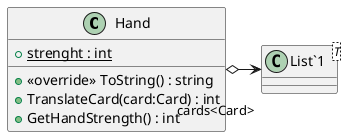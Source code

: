 @startuml
class Hand {
    + {static} strenght : int
    + <<override>> ToString() : string
    + TranslateCard(card:Card) : int
    + GetHandStrength() : int
}
class "List`1"<T> {
}
Hand o-> "cards<Card>" "List`1"
@enduml

